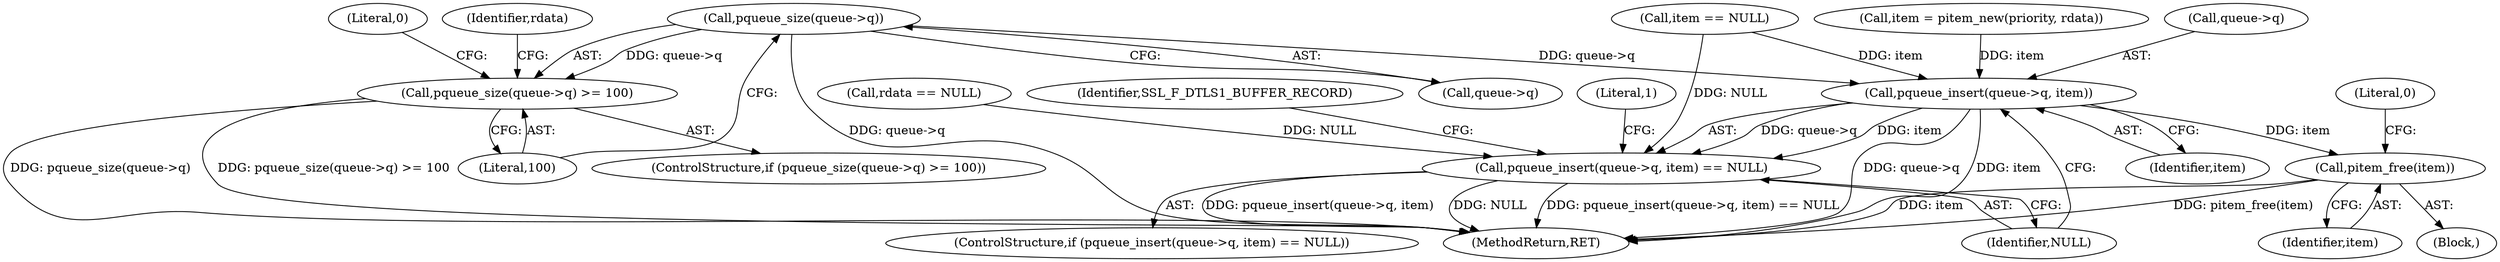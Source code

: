 digraph "0_openssl_103b171d8fc282ef435f8de9afbf7782e312961f@pointer" {
"1000112" [label="(Call,pqueue_size(queue->q))"];
"1000111" [label="(Call,pqueue_size(queue->q) >= 100)"];
"1000275" [label="(Call,pqueue_insert(queue->q, item))"];
"1000274" [label="(Call,pqueue_insert(queue->q, item) == NULL)"];
"1000287" [label="(Call,pitem_free(item))"];
"1000292" [label="(Literal,1)"];
"1000279" [label="(Identifier,item)"];
"1000287" [label="(Call,pitem_free(item))"];
"1000281" [label="(Block,)"];
"1000273" [label="(ControlStructure,if (pqueue_insert(queue->q, item) == NULL))"];
"1000111" [label="(Call,pqueue_size(queue->q) >= 100)"];
"1000110" [label="(ControlStructure,if (pqueue_size(queue->q) >= 100))"];
"1000113" [label="(Call,queue->q)"];
"1000120" [label="(Identifier,rdata)"];
"1000118" [label="(Literal,0)"];
"1000290" [label="(Literal,0)"];
"1000124" [label="(Call,item = pitem_new(priority, rdata))"];
"1000131" [label="(Call,rdata == NULL)"];
"1000293" [label="(MethodReturn,RET)"];
"1000112" [label="(Call,pqueue_size(queue->q))"];
"1000275" [label="(Call,pqueue_insert(queue->q, item))"];
"1000116" [label="(Literal,100)"];
"1000283" [label="(Identifier,SSL_F_DTLS1_BUFFER_RECORD)"];
"1000274" [label="(Call,pqueue_insert(queue->q, item) == NULL)"];
"1000280" [label="(Identifier,NULL)"];
"1000134" [label="(Call,item == NULL)"];
"1000288" [label="(Identifier,item)"];
"1000276" [label="(Call,queue->q)"];
"1000112" -> "1000111"  [label="AST: "];
"1000112" -> "1000113"  [label="CFG: "];
"1000113" -> "1000112"  [label="AST: "];
"1000116" -> "1000112"  [label="CFG: "];
"1000112" -> "1000293"  [label="DDG: queue->q"];
"1000112" -> "1000111"  [label="DDG: queue->q"];
"1000112" -> "1000275"  [label="DDG: queue->q"];
"1000111" -> "1000110"  [label="AST: "];
"1000111" -> "1000116"  [label="CFG: "];
"1000116" -> "1000111"  [label="AST: "];
"1000118" -> "1000111"  [label="CFG: "];
"1000120" -> "1000111"  [label="CFG: "];
"1000111" -> "1000293"  [label="DDG: pqueue_size(queue->q)"];
"1000111" -> "1000293"  [label="DDG: pqueue_size(queue->q) >= 100"];
"1000275" -> "1000274"  [label="AST: "];
"1000275" -> "1000279"  [label="CFG: "];
"1000276" -> "1000275"  [label="AST: "];
"1000279" -> "1000275"  [label="AST: "];
"1000280" -> "1000275"  [label="CFG: "];
"1000275" -> "1000293"  [label="DDG: queue->q"];
"1000275" -> "1000293"  [label="DDG: item"];
"1000275" -> "1000274"  [label="DDG: queue->q"];
"1000275" -> "1000274"  [label="DDG: item"];
"1000124" -> "1000275"  [label="DDG: item"];
"1000134" -> "1000275"  [label="DDG: item"];
"1000275" -> "1000287"  [label="DDG: item"];
"1000274" -> "1000273"  [label="AST: "];
"1000274" -> "1000280"  [label="CFG: "];
"1000280" -> "1000274"  [label="AST: "];
"1000283" -> "1000274"  [label="CFG: "];
"1000292" -> "1000274"  [label="CFG: "];
"1000274" -> "1000293"  [label="DDG: pqueue_insert(queue->q, item)"];
"1000274" -> "1000293"  [label="DDG: NULL"];
"1000274" -> "1000293"  [label="DDG: pqueue_insert(queue->q, item) == NULL"];
"1000131" -> "1000274"  [label="DDG: NULL"];
"1000134" -> "1000274"  [label="DDG: NULL"];
"1000287" -> "1000281"  [label="AST: "];
"1000287" -> "1000288"  [label="CFG: "];
"1000288" -> "1000287"  [label="AST: "];
"1000290" -> "1000287"  [label="CFG: "];
"1000287" -> "1000293"  [label="DDG: pitem_free(item)"];
"1000287" -> "1000293"  [label="DDG: item"];
}
